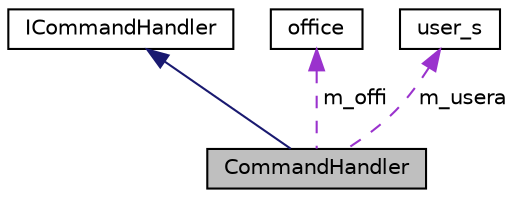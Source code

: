 digraph "CommandHandler"
{
  edge [fontname="Helvetica",fontsize="10",labelfontname="Helvetica",labelfontsize="10"];
  node [fontname="Helvetica",fontsize="10",shape=record];
  Node24 [label="CommandHandler",height=0.2,width=0.4,color="black", fillcolor="grey75", style="filled", fontcolor="black"];
  Node25 -> Node24 [dir="back",color="midnightblue",fontsize="10",style="solid",fontname="Helvetica"];
  Node25 [label="ICommandHandler",height=0.2,width=0.4,color="black", fillcolor="white", style="filled",URL="$class_i_command_handler.html",tooltip="Command handler Interface. "];
  Node26 -> Node24 [dir="back",color="darkorchid3",fontsize="10",style="dashed",label=" m_offi" ,fontname="Helvetica"];
  Node26 [label="office",height=0.2,width=0.4,color="black", fillcolor="white", style="filled",URL="$classoffice.html"];
  Node27 -> Node24 [dir="back",color="darkorchid3",fontsize="10",style="dashed",label=" m_usera" ,fontname="Helvetica"];
  Node27 [label="user_s",height=0.2,width=0.4,color="black", fillcolor="white", style="filled",URL="$structuser__s.html"];
}
